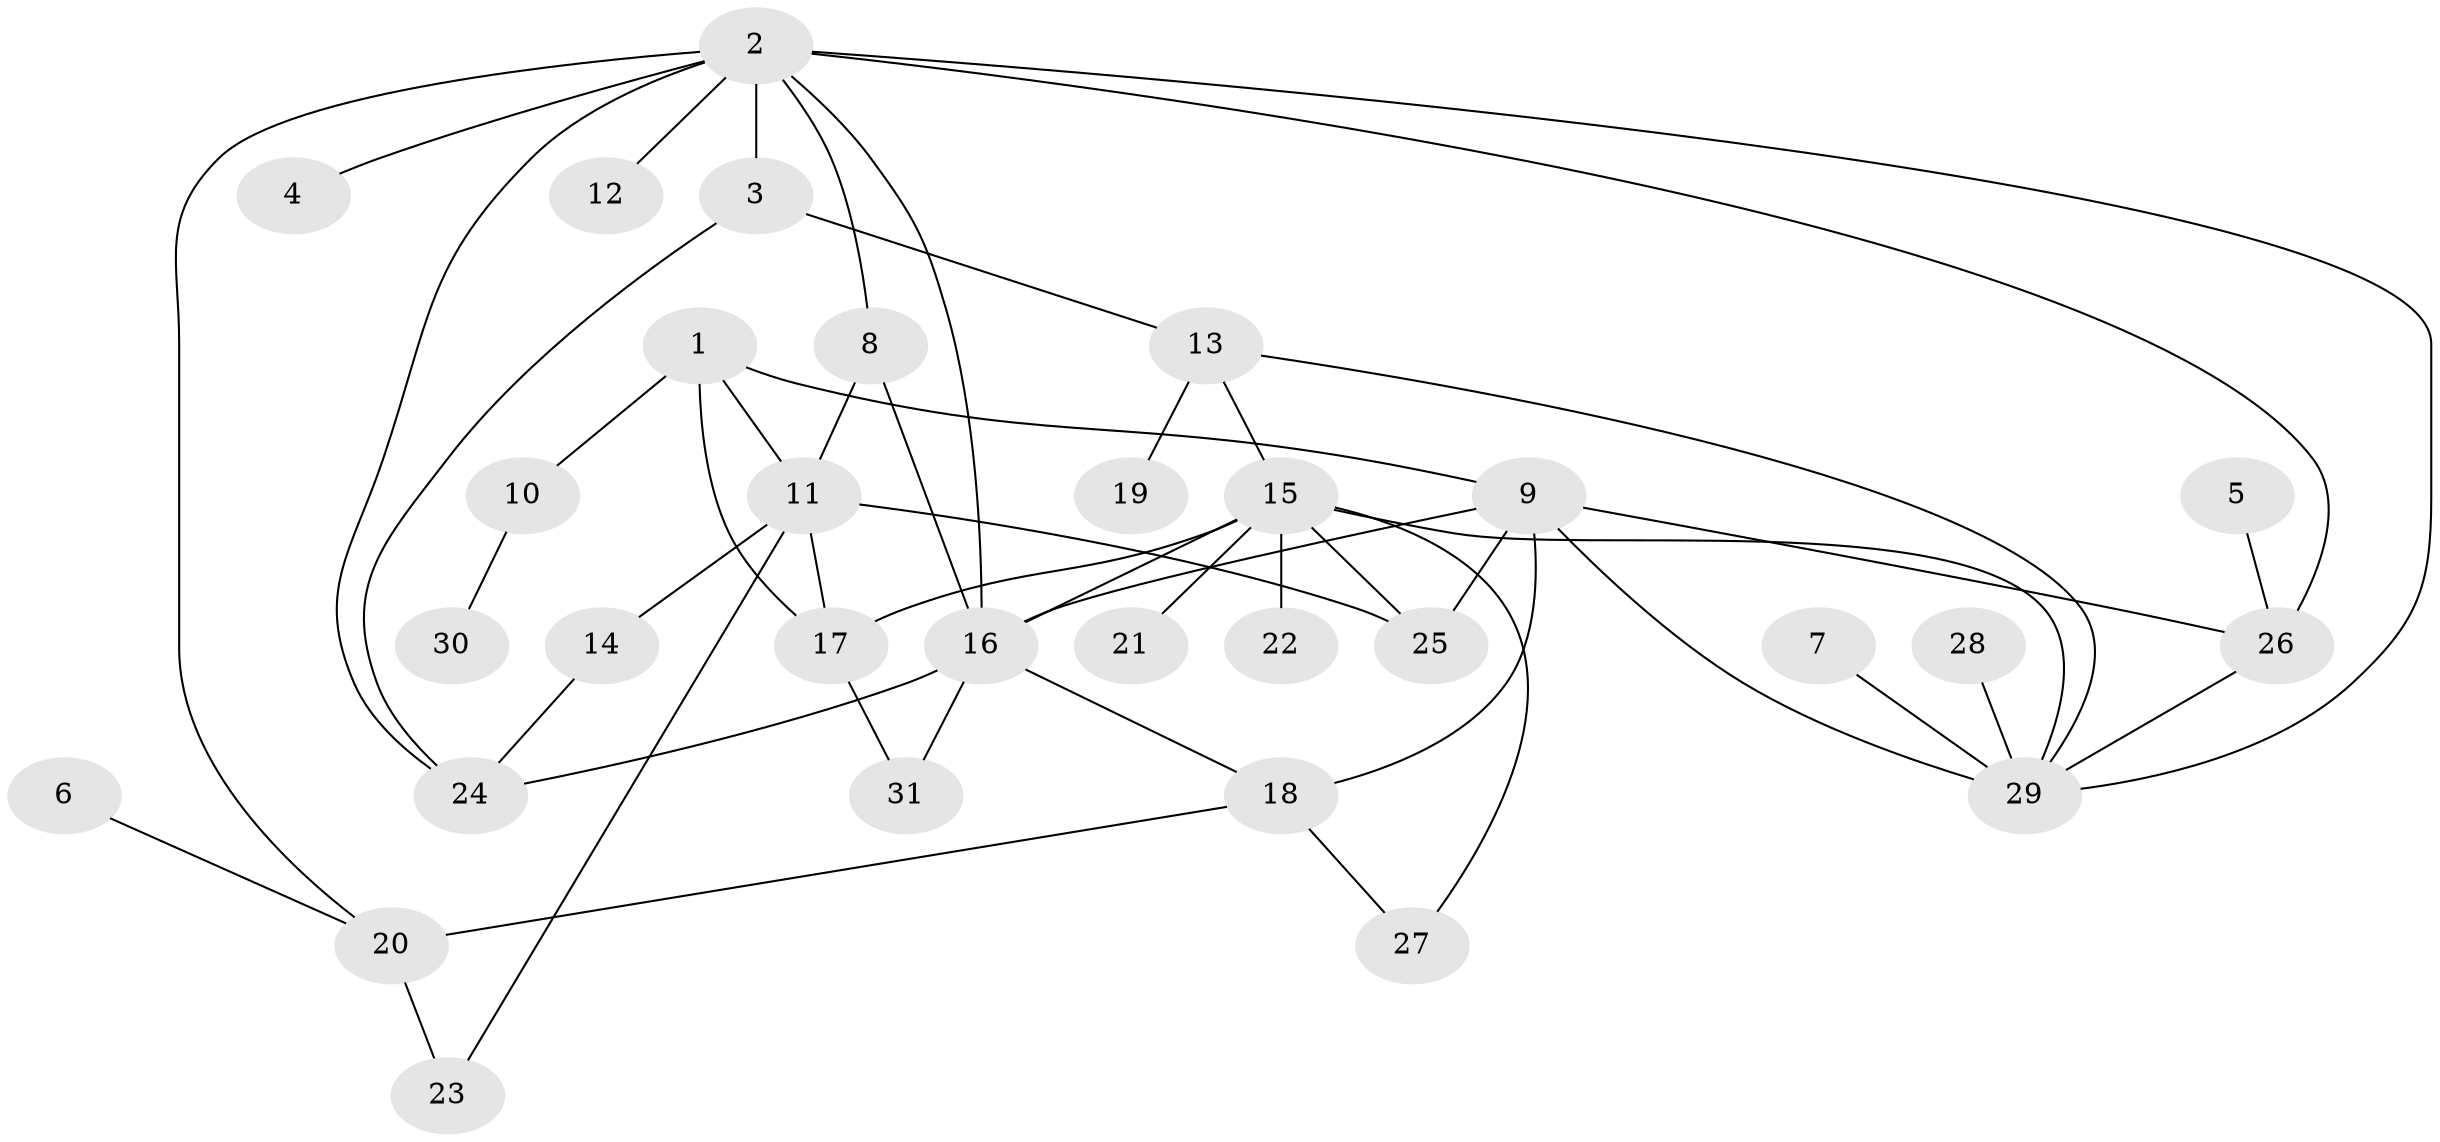 // original degree distribution, {5: 0.06557377049180328, 4: 0.11475409836065574, 6: 0.08196721311475409, 3: 0.19672131147540983, 2: 0.2786885245901639, 1: 0.26229508196721313}
// Generated by graph-tools (version 1.1) at 2025/49/03/09/25 03:49:19]
// undirected, 31 vertices, 50 edges
graph export_dot {
graph [start="1"]
  node [color=gray90,style=filled];
  1;
  2;
  3;
  4;
  5;
  6;
  7;
  8;
  9;
  10;
  11;
  12;
  13;
  14;
  15;
  16;
  17;
  18;
  19;
  20;
  21;
  22;
  23;
  24;
  25;
  26;
  27;
  28;
  29;
  30;
  31;
  1 -- 9 [weight=1.0];
  1 -- 10 [weight=1.0];
  1 -- 11 [weight=1.0];
  1 -- 17 [weight=1.0];
  2 -- 3 [weight=1.0];
  2 -- 4 [weight=1.0];
  2 -- 8 [weight=1.0];
  2 -- 12 [weight=1.0];
  2 -- 16 [weight=1.0];
  2 -- 20 [weight=1.0];
  2 -- 24 [weight=1.0];
  2 -- 26 [weight=1.0];
  2 -- 29 [weight=1.0];
  3 -- 13 [weight=1.0];
  3 -- 24 [weight=1.0];
  5 -- 26 [weight=1.0];
  6 -- 20 [weight=1.0];
  7 -- 29 [weight=2.0];
  8 -- 11 [weight=1.0];
  8 -- 16 [weight=1.0];
  9 -- 16 [weight=1.0];
  9 -- 18 [weight=1.0];
  9 -- 25 [weight=1.0];
  9 -- 26 [weight=1.0];
  9 -- 29 [weight=1.0];
  10 -- 30 [weight=1.0];
  11 -- 14 [weight=1.0];
  11 -- 17 [weight=1.0];
  11 -- 23 [weight=1.0];
  11 -- 25 [weight=1.0];
  13 -- 15 [weight=1.0];
  13 -- 19 [weight=1.0];
  13 -- 29 [weight=1.0];
  14 -- 24 [weight=1.0];
  15 -- 16 [weight=1.0];
  15 -- 17 [weight=1.0];
  15 -- 21 [weight=1.0];
  15 -- 22 [weight=1.0];
  15 -- 25 [weight=1.0];
  15 -- 27 [weight=1.0];
  15 -- 29 [weight=1.0];
  16 -- 18 [weight=1.0];
  16 -- 24 [weight=1.0];
  16 -- 31 [weight=1.0];
  17 -- 31 [weight=1.0];
  18 -- 20 [weight=1.0];
  18 -- 27 [weight=1.0];
  20 -- 23 [weight=1.0];
  26 -- 29 [weight=1.0];
  28 -- 29 [weight=1.0];
}
